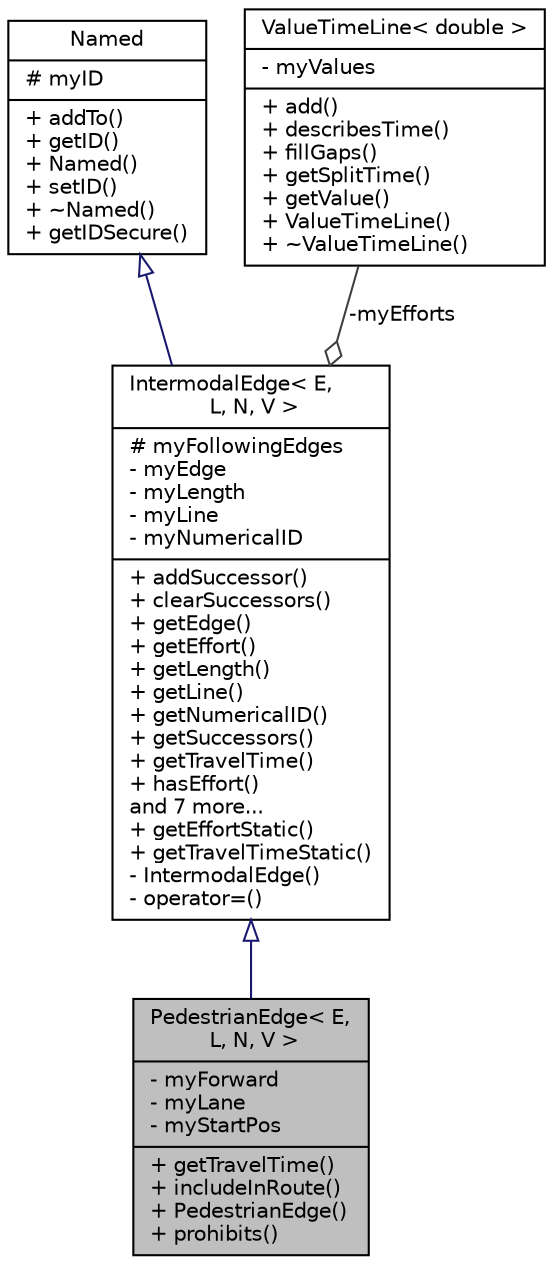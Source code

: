 digraph "PedestrianEdge&lt; E, L, N, V &gt;"
{
  edge [fontname="Helvetica",fontsize="10",labelfontname="Helvetica",labelfontsize="10"];
  node [fontname="Helvetica",fontsize="10",shape=record];
  Node3 [label="{PedestrianEdge\< E,\l L, N, V \>\n|- myForward\l- myLane\l- myStartPos\l|+ getTravelTime()\l+ includeInRoute()\l+ PedestrianEdge()\l+ prohibits()\l}",height=0.2,width=0.4,color="black", fillcolor="grey75", style="filled", fontcolor="black"];
  Node4 -> Node3 [dir="back",color="midnightblue",fontsize="10",style="solid",arrowtail="onormal",fontname="Helvetica"];
  Node4 [label="{IntermodalEdge\< E,\l L, N, V \>\n|# myFollowingEdges\l- myEdge\l- myLength\l- myLine\l- myNumericalID\l|+ addSuccessor()\l+ clearSuccessors()\l+ getEdge()\l+ getEffort()\l+ getLength()\l+ getLine()\l+ getNumericalID()\l+ getSuccessors()\l+ getTravelTime()\l+ hasEffort()\land 7 more...\l+ getEffortStatic()\l+ getTravelTimeStatic()\l- IntermodalEdge()\l- operator=()\l}",height=0.2,width=0.4,color="black", fillcolor="white", style="filled",URL="$d7/df8/class_intermodal_edge.html",tooltip="the base edge type that is given to the internal router (SUMOAbstractRouter) "];
  Node5 -> Node4 [dir="back",color="midnightblue",fontsize="10",style="solid",arrowtail="onormal",fontname="Helvetica"];
  Node5 [label="{Named\n|# myID\l|+ addTo()\l+ getID()\l+ Named()\l+ setID()\l+ ~Named()\l+ getIDSecure()\l}",height=0.2,width=0.4,color="black", fillcolor="white", style="filled",URL="$d5/dbf/class_named.html",tooltip="Base class for objects which have an id. "];
  Node6 -> Node4 [color="grey25",fontsize="10",style="solid",label=" -myEfforts" ,arrowhead="odiamond",fontname="Helvetica"];
  Node6 [label="{ValueTimeLine\< double \>\n|- myValues\l|+ add()\l+ describesTime()\l+ fillGaps()\l+ getSplitTime()\l+ getValue()\l+ ValueTimeLine()\l+ ~ValueTimeLine()\l}",height=0.2,width=0.4,color="black", fillcolor="white", style="filled",URL="$d6/d9c/class_value_time_line.html"];
}
